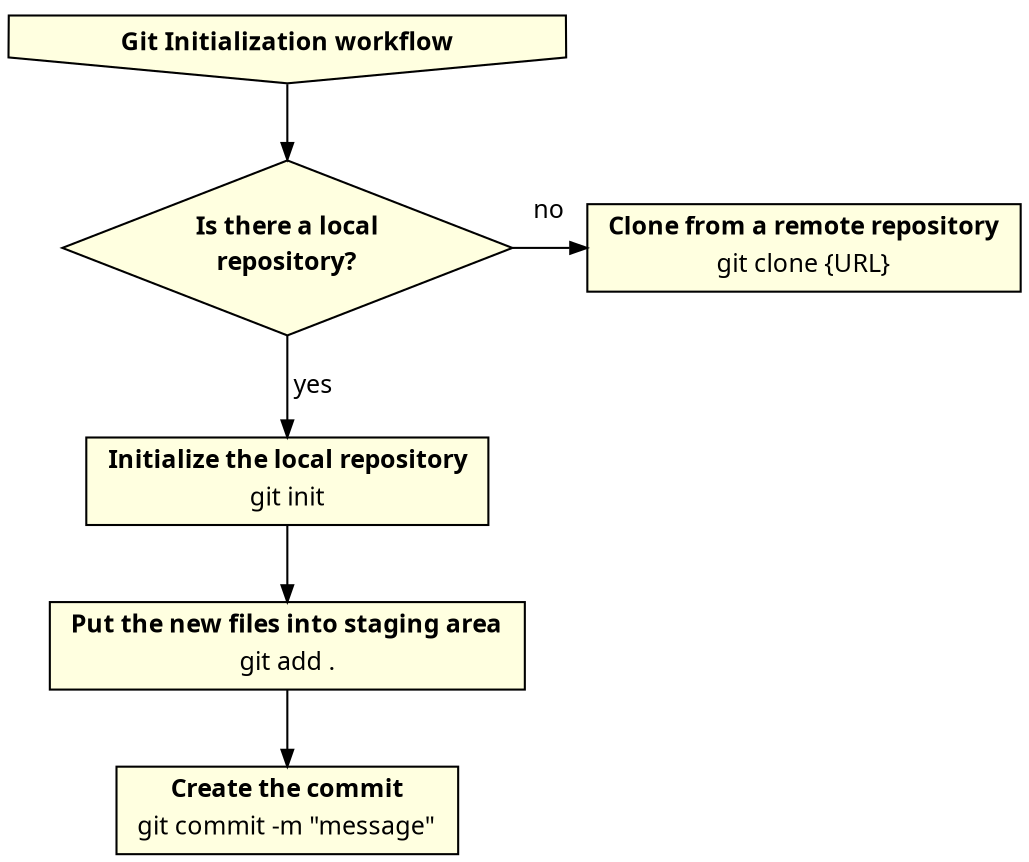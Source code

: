 digraph initworkflow {
    splines = line;

    edge [
        arrowsize = 0.8,
        fontname = "Verdana",
        fontsize = 12
    ]

    node [
        shape = rect,
        style = filled,
        fillcolor = lightyellow,
        fontname = "Verdana",
        fontsize = 12
    ]

    // workflow
    init [
        shape = invhouse,
        label = <<b>Git Initialization workflow</b>>
    ]

    // decisions
    local_repository [
        shape = diamond,
        label = <
            <table border="0" cellborder="0" cellspacing="0">
            <tr><td><b>Is there a local</b></td></tr>
            <tr><td><b>repository?</b></td></tr>
            </table>
        >
    ]

    // commands
    git_init [
        label = <
            <table border="0" cellborder="0" cellspacing="0">
            <tr><td><b>Initialize the local repository</b></td></tr>
            <tr><td>git init</td></tr>
            </table>
        >
    ]
    git_add [
        label = <
            <table border="0" cellborder="0" cellspacing="0">
            <tr><td><b>Put the new files into staging area</b></td></tr>
            <tr><td>git add .</td></tr>
            </table>
        >
    ]
    git_commit [
        label = <
            <table border="0" cellborder="0" cellspacing="0">
            <tr><td><b>Create the commit</b></td></tr>
            <tr><td>git commit -m "message"</td></tr>
            </table>
        >
    ]
    git_clone [
        label = <
            <table border="0" cellborder="0" cellspacing="0">
            <tr><td><b>Clone from a remote repository</b></td></tr>
            <tr><td>git clone {URL}</td></tr>
            </table>
        >
    ]

    // relations
    init -> local_repository
    local_repository -> git_init [label = " yes"]
    local_repository:e -> git_clone [label = "no", constraint = false]
    git_init -> git_add
    git_add -> git_commit

    // put local_repository and git_clone in the same row
    {rank = same; local_repository; git_clone; }
}

